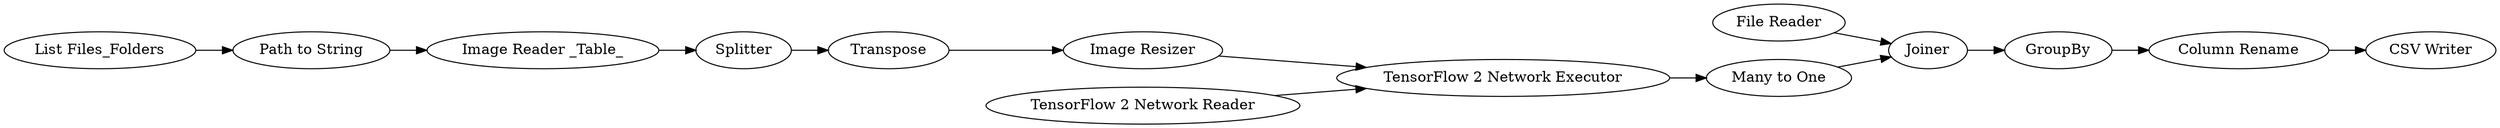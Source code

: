 digraph {
	"-272582716467603436_212" [label="CSV Writer"]
	"-272582716467603436_170" [label="Image Resizer"]
	"-272582716467603436_213" [label="Column Rename"]
	"-272582716467603436_206" [label=GroupBy]
	"-272582716467603436_165" [label=Splitter]
	"-272582716467603436_163" [label="List Files_Folders"]
	"-272582716467603436_164" [label="Image Reader _Table_"]
	"-272582716467603436_166" [label="TensorFlow 2 Network Executor"]
	"-272582716467603436_167" [label="TensorFlow 2 Network Reader"]
	"-272582716467603436_207" [label=Joiner]
	"-272582716467603436_204" [label="File Reader"]
	"-272582716467603436_169" [label=Transpose]
	"-272582716467603436_162" [label="Path to String"]
	"-272582716467603436_201" [label="Many to One"]
	"-272582716467603436_163" -> "-272582716467603436_162"
	"-272582716467603436_167" -> "-272582716467603436_166"
	"-272582716467603436_206" -> "-272582716467603436_213"
	"-272582716467603436_169" -> "-272582716467603436_170"
	"-272582716467603436_204" -> "-272582716467603436_207"
	"-272582716467603436_164" -> "-272582716467603436_165"
	"-272582716467603436_166" -> "-272582716467603436_201"
	"-272582716467603436_162" -> "-272582716467603436_164"
	"-272582716467603436_201" -> "-272582716467603436_207"
	"-272582716467603436_170" -> "-272582716467603436_166"
	"-272582716467603436_165" -> "-272582716467603436_169"
	"-272582716467603436_213" -> "-272582716467603436_212"
	"-272582716467603436_207" -> "-272582716467603436_206"
	rankdir=LR
}
